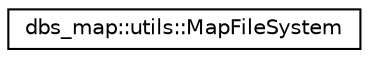 digraph "Graphical Class Hierarchy"
{
 // LATEX_PDF_SIZE
  edge [fontname="Helvetica",fontsize="10",labelfontname="Helvetica",labelfontsize="10"];
  node [fontname="Helvetica",fontsize="10",shape=record];
  rankdir="LR";
  Node0 [label="dbs_map::utils::MapFileSystem",height=0.2,width=0.4,color="black", fillcolor="white", style="filled",URL="$classdbs__map_1_1utils_1_1MapFileSystem.html",tooltip="This class encapsulates the management of internal map paths, and the structure of internal map files..."];
}
